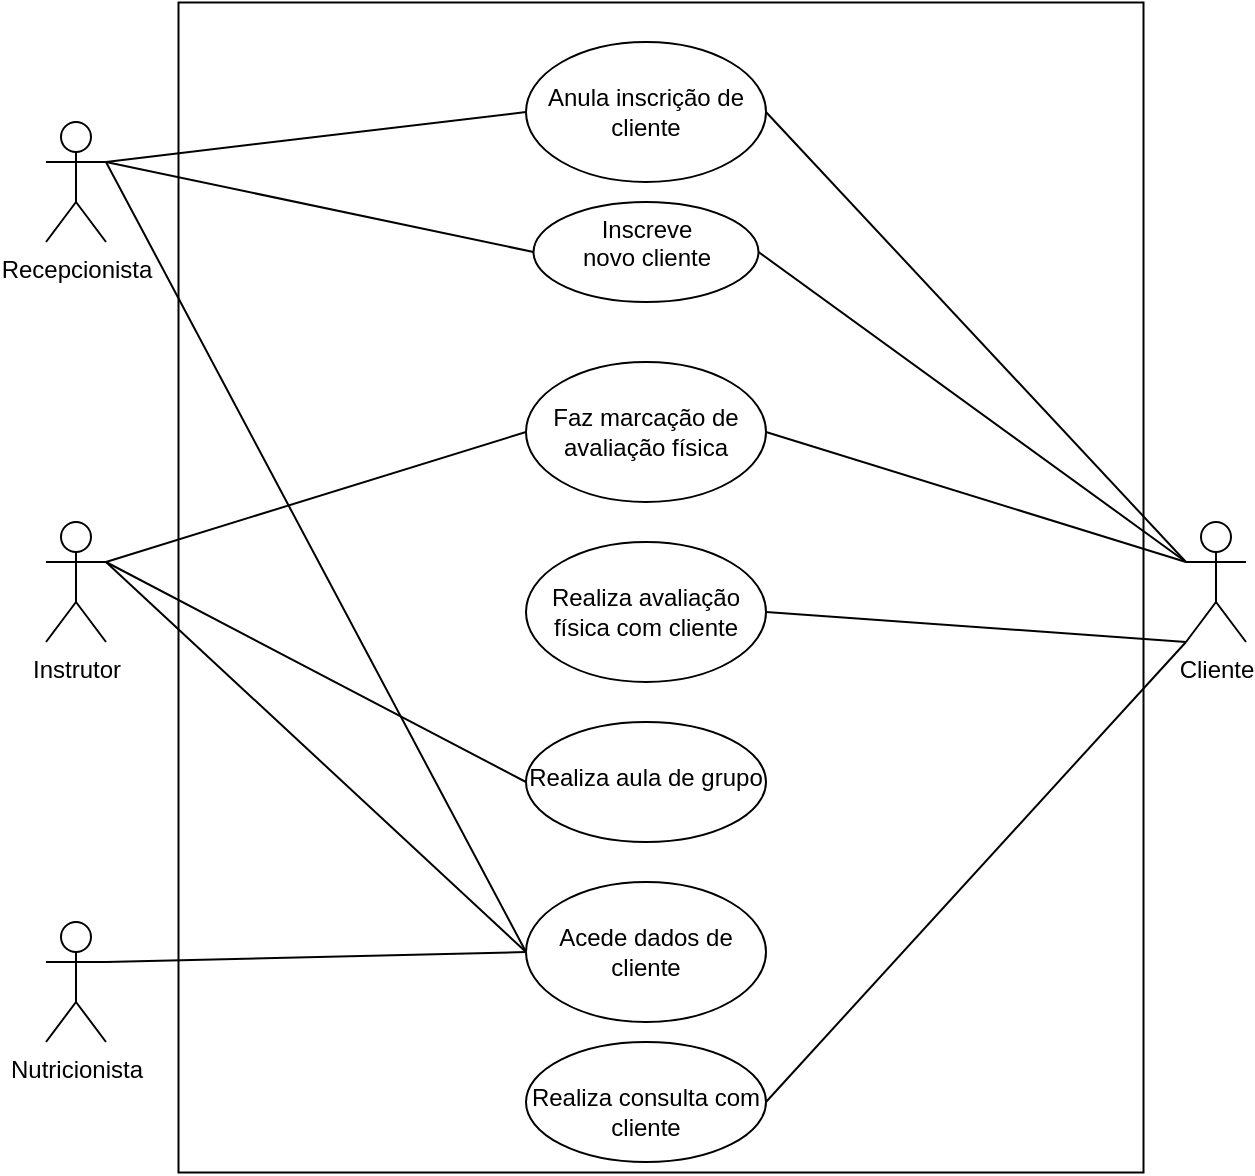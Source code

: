 <mxfile version="20.3.0" type="device"><diagram id="GLSAba3rFdFwuXDLoL6t" name="Page-1"><mxGraphModel dx="2064" dy="745" grid="1" gridSize="10" guides="1" tooltips="1" connect="1" arrows="1" fold="1" page="1" pageScale="1" pageWidth="827" pageHeight="1169" math="0" shadow="0"><root><mxCell id="0"/><mxCell id="1" parent="0"/><mxCell id="ZXeVq71D7glfAEb6uZZ6-2" value="" style="rounded=0;whiteSpace=wrap;html=1;rotation=90;" vertex="1" parent="1"><mxGeometry x="-775" y="411.5" width="585" height="482.5" as="geometry"/></mxCell><mxCell id="YzdX28MRbz26WaMESZDl-2" value="Recepcionista" style="shape=umlActor;verticalLabelPosition=bottom;verticalAlign=top;html=1;" parent="1" vertex="1"><mxGeometry x="-790" y="420" width="30" height="60" as="geometry"/></mxCell><mxCell id="Shw8Y9y6m3jc3XeLDjQu-5" value="Instrutor" style="shape=umlActor;verticalLabelPosition=bottom;verticalAlign=top;html=1;" parent="1" vertex="1"><mxGeometry x="-790" y="620" width="30" height="60" as="geometry"/></mxCell><mxCell id="Shw8Y9y6m3jc3XeLDjQu-10" value="Nutricionista" style="shape=umlActor;verticalLabelPosition=bottom;verticalAlign=top;html=1;" parent="1" vertex="1"><mxGeometry x="-790" y="820" width="30" height="60" as="geometry"/></mxCell><mxCell id="Shw8Y9y6m3jc3XeLDjQu-33" value="Cliente" style="shape=umlActor;verticalLabelPosition=bottom;verticalAlign=top;html=1;" parent="1" vertex="1"><mxGeometry x="-220" y="620" width="30" height="60" as="geometry"/></mxCell><mxCell id="YzdX28MRbz26WaMESZDl-5" value="Inscreve &lt;br&gt;novo cliente" style="ellipse;whiteSpace=wrap;html=1;verticalAlign=top;" parent="1" vertex="1"><mxGeometry x="-546.25" y="460" width="112.5" height="50" as="geometry"/></mxCell><mxCell id="Shw8Y9y6m3jc3XeLDjQu-1" value="&lt;br&gt;Faz marcação de avaliação física" style="ellipse;whiteSpace=wrap;html=1;verticalAlign=top;" parent="1" vertex="1"><mxGeometry x="-550" y="540" width="120" height="70" as="geometry"/></mxCell><mxCell id="Shw8Y9y6m3jc3XeLDjQu-6" value="&lt;br&gt;Realiza avaliação física com cliente" style="ellipse;whiteSpace=wrap;html=1;verticalAlign=top;" parent="1" vertex="1"><mxGeometry x="-550" y="630" width="120" height="70" as="geometry"/></mxCell><mxCell id="Shw8Y9y6m3jc3XeLDjQu-11" value="&lt;br&gt;Realiza consulta com cliente" style="ellipse;whiteSpace=wrap;html=1;verticalAlign=top;" parent="1" vertex="1"><mxGeometry x="-550" y="880" width="120" height="60" as="geometry"/></mxCell><mxCell id="Shw8Y9y6m3jc3XeLDjQu-27" value="&lt;br&gt;Realiza aula de grupo" style="ellipse;whiteSpace=wrap;html=1;verticalAlign=top;" parent="1" vertex="1"><mxGeometry x="-550" y="720" width="120" height="60" as="geometry"/></mxCell><mxCell id="Shw8Y9y6m3jc3XeLDjQu-29" value="&lt;br&gt;Anula inscrição de cliente" style="ellipse;whiteSpace=wrap;html=1;verticalAlign=top;" parent="1" vertex="1"><mxGeometry x="-550" y="380" width="120" height="70" as="geometry"/></mxCell><mxCell id="Shw8Y9y6m3jc3XeLDjQu-34" value="&lt;br&gt;Acede dados de cliente" style="ellipse;whiteSpace=wrap;html=1;verticalAlign=top;" parent="1" vertex="1"><mxGeometry x="-550" y="800" width="120" height="70" as="geometry"/></mxCell><mxCell id="ZXeVq71D7glfAEb6uZZ6-4" value="" style="edgeStyle=none;html=1;endArrow=none;verticalAlign=bottom;rounded=0;exitX=1;exitY=0.5;exitDx=0;exitDy=0;entryX=0;entryY=0.333;entryDx=0;entryDy=0;entryPerimeter=0;" edge="1" parent="1" source="Shw8Y9y6m3jc3XeLDjQu-29" target="Shw8Y9y6m3jc3XeLDjQu-33"><mxGeometry width="160" relative="1" as="geometry"><mxPoint x="-120" y="510" as="sourcePoint"/><mxPoint x="30" y="510" as="targetPoint"/></mxGeometry></mxCell><mxCell id="ZXeVq71D7glfAEb6uZZ6-5" value="" style="edgeStyle=none;html=1;endArrow=none;verticalAlign=bottom;rounded=0;exitX=1;exitY=0.5;exitDx=0;exitDy=0;" edge="1" parent="1" source="YzdX28MRbz26WaMESZDl-5"><mxGeometry width="160" relative="1" as="geometry"><mxPoint x="-420.0" y="425" as="sourcePoint"/><mxPoint x="-220" y="640" as="targetPoint"/></mxGeometry></mxCell><mxCell id="ZXeVq71D7glfAEb6uZZ6-6" value="" style="edgeStyle=none;html=1;endArrow=none;verticalAlign=bottom;rounded=0;exitX=1;exitY=0.5;exitDx=0;exitDy=0;" edge="1" parent="1" source="Shw8Y9y6m3jc3XeLDjQu-1"><mxGeometry width="160" relative="1" as="geometry"><mxPoint x="-423.75" y="495" as="sourcePoint"/><mxPoint x="-220" y="640" as="targetPoint"/></mxGeometry></mxCell><mxCell id="ZXeVq71D7glfAEb6uZZ6-8" value="" style="edgeStyle=none;html=1;endArrow=none;verticalAlign=bottom;rounded=0;exitX=1;exitY=0.5;exitDx=0;exitDy=0;entryX=0;entryY=1;entryDx=0;entryDy=0;entryPerimeter=0;" edge="1" parent="1" source="Shw8Y9y6m3jc3XeLDjQu-11" target="Shw8Y9y6m3jc3XeLDjQu-33"><mxGeometry width="160" relative="1" as="geometry"><mxPoint x="-413.75" y="505" as="sourcePoint"/><mxPoint x="-200" y="660" as="targetPoint"/></mxGeometry></mxCell><mxCell id="ZXeVq71D7glfAEb6uZZ6-9" value="" style="edgeStyle=none;html=1;endArrow=none;verticalAlign=bottom;rounded=0;exitX=1;exitY=0.5;exitDx=0;exitDy=0;" edge="1" parent="1" source="Shw8Y9y6m3jc3XeLDjQu-6"><mxGeometry width="160" relative="1" as="geometry"><mxPoint x="-420" y="660" as="sourcePoint"/><mxPoint x="-220" y="680" as="targetPoint"/></mxGeometry></mxCell><mxCell id="ZXeVq71D7glfAEb6uZZ6-10" value="" style="edgeStyle=none;html=1;endArrow=none;verticalAlign=bottom;rounded=0;exitX=1;exitY=0.333;exitDx=0;exitDy=0;entryX=0;entryY=0.5;entryDx=0;entryDy=0;exitPerimeter=0;" edge="1" parent="1" source="YzdX28MRbz26WaMESZDl-2" target="Shw8Y9y6m3jc3XeLDjQu-29"><mxGeometry width="160" relative="1" as="geometry"><mxPoint x="-410" y="670" as="sourcePoint"/><mxPoint x="-200" y="700" as="targetPoint"/></mxGeometry></mxCell><mxCell id="ZXeVq71D7glfAEb6uZZ6-11" value="" style="edgeStyle=none;html=1;endArrow=none;verticalAlign=bottom;rounded=0;exitX=1;exitY=0.333;exitDx=0;exitDy=0;entryX=0;entryY=0.5;entryDx=0;entryDy=0;exitPerimeter=0;" edge="1" parent="1" source="YzdX28MRbz26WaMESZDl-2" target="YzdX28MRbz26WaMESZDl-5"><mxGeometry width="160" relative="1" as="geometry"><mxPoint x="-400" y="680" as="sourcePoint"/><mxPoint x="-190" y="710" as="targetPoint"/></mxGeometry></mxCell><mxCell id="ZXeVq71D7glfAEb6uZZ6-12" value="" style="edgeStyle=none;html=1;endArrow=none;verticalAlign=bottom;rounded=0;exitX=1;exitY=0.333;exitDx=0;exitDy=0;entryX=0;entryY=0.5;entryDx=0;entryDy=0;exitPerimeter=0;" edge="1" parent="1" source="Shw8Y9y6m3jc3XeLDjQu-5" target="Shw8Y9y6m3jc3XeLDjQu-1"><mxGeometry width="160" relative="1" as="geometry"><mxPoint x="-750" y="450" as="sourcePoint"/><mxPoint x="-536.25" y="495" as="targetPoint"/></mxGeometry></mxCell><mxCell id="ZXeVq71D7glfAEb6uZZ6-13" value="" style="edgeStyle=none;html=1;endArrow=none;verticalAlign=bottom;rounded=0;entryX=0;entryY=0.5;entryDx=0;entryDy=0;" edge="1" parent="1" target="Shw8Y9y6m3jc3XeLDjQu-34"><mxGeometry width="160" relative="1" as="geometry"><mxPoint x="-760" y="640" as="sourcePoint"/><mxPoint x="-540.0" y="585" as="targetPoint"/></mxGeometry></mxCell><mxCell id="ZXeVq71D7glfAEb6uZZ6-14" value="" style="edgeStyle=none;html=1;endArrow=none;verticalAlign=bottom;rounded=0;entryX=0;entryY=0.5;entryDx=0;entryDy=0;" edge="1" parent="1" target="Shw8Y9y6m3jc3XeLDjQu-34"><mxGeometry width="160" relative="1" as="geometry"><mxPoint x="-760" y="440" as="sourcePoint"/><mxPoint x="-530.0" y="595" as="targetPoint"/></mxGeometry></mxCell><mxCell id="ZXeVq71D7glfAEb6uZZ6-15" value="" style="edgeStyle=none;html=1;endArrow=none;verticalAlign=bottom;rounded=0;exitX=1;exitY=0.333;exitDx=0;exitDy=0;entryX=0;entryY=0.5;entryDx=0;entryDy=0;exitPerimeter=0;" edge="1" parent="1" source="Shw8Y9y6m3jc3XeLDjQu-10" target="Shw8Y9y6m3jc3XeLDjQu-34"><mxGeometry width="160" relative="1" as="geometry"><mxPoint x="-730" y="670" as="sourcePoint"/><mxPoint x="-520.0" y="605" as="targetPoint"/></mxGeometry></mxCell><mxCell id="ZXeVq71D7glfAEb6uZZ6-16" value="" style="edgeStyle=none;html=1;endArrow=none;verticalAlign=bottom;rounded=0;entryX=0;entryY=0.5;entryDx=0;entryDy=0;" edge="1" parent="1" target="Shw8Y9y6m3jc3XeLDjQu-27"><mxGeometry width="160" relative="1" as="geometry"><mxPoint x="-760" y="640" as="sourcePoint"/><mxPoint x="-510.0" y="615" as="targetPoint"/></mxGeometry></mxCell></root></mxGraphModel></diagram></mxfile>